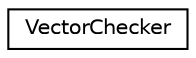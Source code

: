 digraph "Graphical Class Hierarchy"
{
 // LATEX_PDF_SIZE
  edge [fontname="Helvetica",fontsize="10",labelfontname="Helvetica",labelfontsize="10"];
  node [fontname="Helvetica",fontsize="10",shape=record];
  rankdir="LR";
  Node0 [label="VectorChecker",height=0.2,width=0.4,color="black", fillcolor="white", style="filled",URL="$classns3_1_1_vector_checker.html",tooltip="AttributeChecker implementation for VectorValue."];
}
